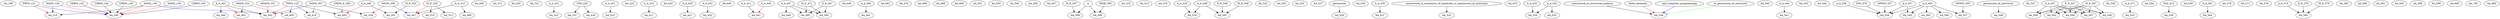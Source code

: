 digraph G {
    AA_198;
    edge [color=black];
    MATH_126 -> AA_210;
    MATH_136 -> AA_210;
    edge [color=red];
    PHYS_121 -> AA_210;
    edge [color=black];
    CHEM_140 -> AA_260;
    CHEM_142 -> AA_260;
    CHEM_144 -> AA_260;
    CHEM_145 -> AA_260;
    edge [color=red];
    MATH_126 -> AA_260;
    MATH_129 -> AA_260;
    MATH_136 -> AA_260;
    edge [color=blue];
    PHYS_121 -> AA_260;
    AA_299;
    edge [color=black];
    A_A_260 -> AA_301;
    M_E_323 -> AA_301;
    edge [color=black];
    A_A_301 -> AA_302;
    edge [color=red];
    PHYS_123 -> AA_302;
    edge [color=blue];
    AMATH_351 -> AA_302;
    MATH_136 -> AA_302;
    MATH_307 -> AA_302;
    edge [color=black];
    M_E_230 -> AA_310;
    AA_311;
    edge [color=black];
    M_E_230 -> AA_312;
    AA_320;
    AA_321;
    edge [color=black];
    A_A_321 -> AA_322;
    edge [color=black];
    CEE_220 -> AA_331;
    edge [color=black];
    A_A_331 -> AA_332;
    edge [color=black];
    A_A_301 -> AA_360;
    edge [color=black];
    PHYS_123 -> AA_400;
    edge [color=red];
    A_A_260 -> AA_400;
    CHEM_E_260 -> AA_400;
    edge [color=black];
    MATH_324 -> AA_402;
    edge [color=red];
    A_A_301 -> AA_402;
    edge [color=black];
    PHYS_123 -> AA_405;
    edge [color=red];
    MATH_324 -> AA_405;
    AA_410;
    edge [color=black];
    A_A_410 -> AA_411;
    edge [color=black];
    PHYS_123 -> AA_419;
    edge [color=red];
    MATH_307 -> AA_419;
    AA_420;
    edge [color=black];
    A_A_420 -> AA_421;
    edge [color=black];
    CEE_220 -> AA_430;
    edge [color=black];
    A_A_332 -> AA_432;
    AA_440;
    edge [color=black];
    A_A_311 -> AA_441;
    edge [color=red];
    A_A_440 -> AA_441;
    edge [color=black];
    A_A_312 -> AA_447;
    edge [color=red];
    M_E_230 -> AA_447;
    edge [color=blue];
    MATH_308 -> AA_447;
    edge [color=black];
    A_A_447 -> AA_448;
    AA_449;
    edge [color=black];
    A_A_360 -> AA_461;
    AA_462;
    AA_470;
    edge [color=black];
    A_A_312 -> AA_480;
    AA_496;
    AA_498;
    AA_499;
    AA_501;
    AA_503;
    AA_504;
    AA_506;
    AA_507;
    edge [color=black];
    A -> AA_508;
    M_E_507 -> AA_508;
    AA_510;
    AA_513;
    AA_516;
    edge [color=black];
    A_A_516 -> AA_518;
    A_A_548 -> AA_518;
    AA_523;
    AA_524;
    AA_525;
    AA_527;
    edge [color=black];
    MATH_307 -> AA_528;
    edge [color=red];
    MATH_308 -> AA_528;
    edge [color=black];
    permission -> AA_529;
    AA_530;
    edge [color=black];
    A_A_530 -> AA_531;
    edge [color=black];
    coursework_in_mechanics_of_matierals_or_permission_of_instructor -> AA_532;
    AA_533;
    edge [color=black];
    A_A_432 -> AA_534;
    A_A_532 -> AA_534;
    edge [color=black];
    A_A_532 -> AA_535;
    edge [color=black];
    coursework_in_structural_analysis -> AA_538;
    edge [color=red];
    finite_elements -> AA_538;
    edge [color=blue];
    and_computer_programming -> AA_538;
    edge [color=green];
    or_permission_of_instructor -> AA_538;
    AA_540;
    edge [color=black];
    A_A_540 -> AA_541;
    AA_543;
    AA_544;
    edge [color=black];
    A_A_405 -> AA_545;
    A_A_557 -> AA_545;
    edge [color=black];
    permission_of_instructor -> AA_546;
    AA_547;
    edge [color=black];
    A_A_547 -> AA_548;
    E_E_547 -> AA_548;
    M_E_547 -> AA_548;
    edge [color=black];
    A_A_547 -> AA_549;
    E_E_547 -> AA_549;
    M_E_547 -> AA_549;
    AA_550;
    edge [color=black];
    A_A_571 -> AA_553;
    AA_554;
    edge [color=black];
    ESS_415 -> AA_556;
    edge [color=black];
    A_A_405 -> AA_557;
    GPHYS_505 -> AA_557;
    edge [color=black];
    A_A_405 -> AA_558;
    A_A_556 -> AA_558;
    A_A_557 -> AA_558;
    ESS_576 -> AA_558;
    GPHYS_537 -> AA_558;
    AA_559;
    edge [color=black];
    A_A_405 -> AA_560;
    edge [color=black];
    A_A_501 -> AA_564;
    edge [color=black];
    A_A_405 -> AA_565;
    AA_570;
    AA_571;
    AA_578;
    edge [color=black];
    A_A_570 -> AA_580;
    E_E_570 -> AA_580;
    M_E_570 -> AA_580;
    edge [color=black];
    E_E_548 -> AA_581;
    A_A_548 -> AA_581;
    M_E_548 -> AA_581;
    edge [color=black];
    A_A_447 -> AA_582;
    E_E_447 -> AA_582;
    M_E_471 -> AA_582;
    edge [color=black];
    A_A_447 -> AA_583;
    E_E_447 -> AA_583;
    M_E_471 -> AA_583;
    AA_585;
    AA_589;
    AA_591;
    edge [color=black];
    A_A_547 -> AA_593;
    E_E_547 -> AA_593;
    M_E_547 -> AA_593;
    edge [color=black];
    A_A_547 -> AA_594;
    E_E_547 -> AA_594;
    M_E_547 -> AA_594;
    AA_595;
    edge [color=black];
    A -> AA_596;
    INDE_595 -> AA_596;
    edge [color=black];
    A_A_547 -> AA_597;
    E_E_547 -> AA_597;
    M_E_547 -> AA_597;
    AA_598;
    AA_599;
    AA_600;
    AA_700;
    AA_800;
}
